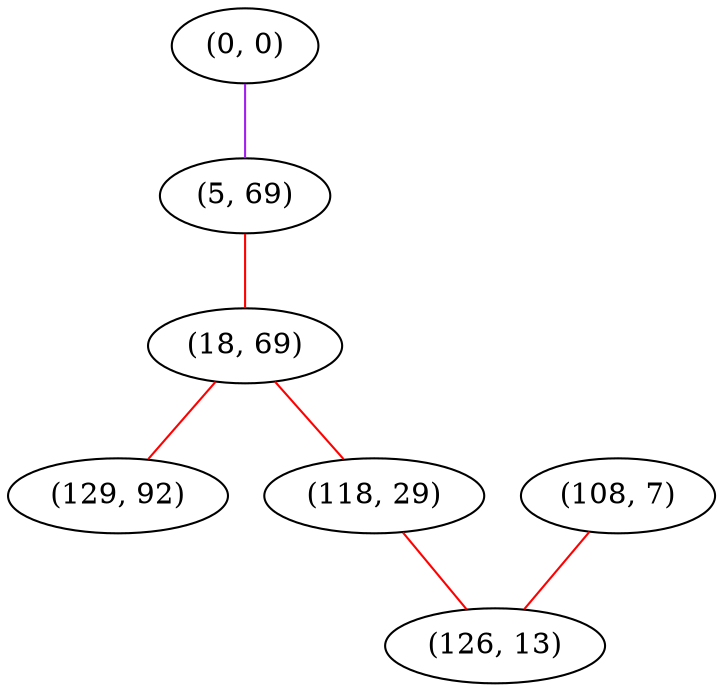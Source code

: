graph "" {
"(0, 0)";
"(5, 69)";
"(18, 69)";
"(129, 92)";
"(118, 29)";
"(108, 7)";
"(126, 13)";
"(0, 0)" -- "(5, 69)"  [color=purple, key=0, weight=4];
"(5, 69)" -- "(18, 69)"  [color=red, key=0, weight=1];
"(18, 69)" -- "(118, 29)"  [color=red, key=0, weight=1];
"(18, 69)" -- "(129, 92)"  [color=red, key=0, weight=1];
"(118, 29)" -- "(126, 13)"  [color=red, key=0, weight=1];
"(108, 7)" -- "(126, 13)"  [color=red, key=0, weight=1];
}

